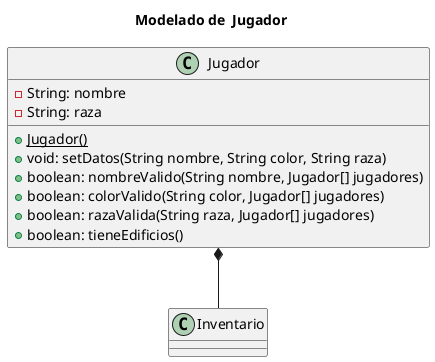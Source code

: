 @startuml
'https://plantuml.com/class-diagram

title Modelado de  Jugador

class Jugador {
    -String: nombre
    -String: raza

    +<u>Jugador()
    +void: setDatos(String nombre, String color, String raza)
    +boolean: nombreValido(String nombre, Jugador[] jugadores)
    +boolean: colorValido(String color, Jugador[] jugadores)
    +boolean: razaValida(String raza, Jugador[] jugadores)
    +boolean: tieneEdificios()

}

Jugador *-- Inventario

@enduml
